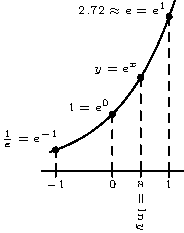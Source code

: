 import graph;
import math;
defaultpen(fontsize(6pt));
unitsize(1cm);
real X=1.1;
real Y=4.0;

real f(real x) { return exp(x); }
real w(real x) { return 0.05*sin(20*x); }

//path xax=(-0.25*X,0)--(X,0);
//path yax=(-0.25*X,0)--(Y,0);
//draw(xax,Arrows);
//draw(yax,Arrows);
draw(graph(f,-X,X,operator ..));

real tic=0.1;
real x=0.5;

draw((-1.25,0)--(1.25,0));

draw((-1,0)--(-1,-tic)); label("$-1$",(-1,-tic),S);
draw((0,0)--(0,-tic)); label("$0$",(0,-tic),S);
draw((x,0)--(x,-tic)); label(rotate(-90)*"$x=\ln y$",(x,-tic),S);
draw((1,0)--(1,-tic)); label("$1$",(1,-tic),S);

{ real x0=-1;
  draw((x0,0)--(x0,f(x0)),dashed);
  dot((x0,f(x0)));
  label("$\frac{1}{e}=e^{-1}$",(x0+tic,f(x0)),NW);
}


{ real x0=0;
  draw((x0,0)--(x0,f(x0)),dashed);
  dot((x0,f(x0)));
  label("$1=e^0$",(x0,f(x0)),NW);
}

{ real x0=x;
  draw((x0,0)--(x0,f(x0)),dashed);
  dot((x0,f(x0)));
  label("$y=e^x$",(x0,f(x0)),NW);
}

{ real x0=1;
  //  draw((x0,0)--(x0,-tic));
  draw((x0,0)--(x0,f(x0)),dashed);
  dot((x0,f(x0)));
  label("$2.72 \approx e=e^1$",(x0,f(x0)),NW);
}
//  exp(x0))--(-1-tic,exp(-1))); label("$\frac{1}{e}$",(-1-tic,exp(-1)),W); }
// draw((-1,exp(-1/2))--(-1-tic,exp(-1/2))); label("$\frac{1}{\sqrt{e}}$",(-1-tic,exp(-1/2)),W);
// draw((-1,exp(0))--(-1-tic,exp(0))); label("$1$",(-1-tic,exp(0)),W);
// draw((-1,exp(1))--(-1-tic,exp(1))); label("$e$",(-1-tic,exp(1)),W);

// draw((-1,0)--(-1,exp(-1)),dashed);


